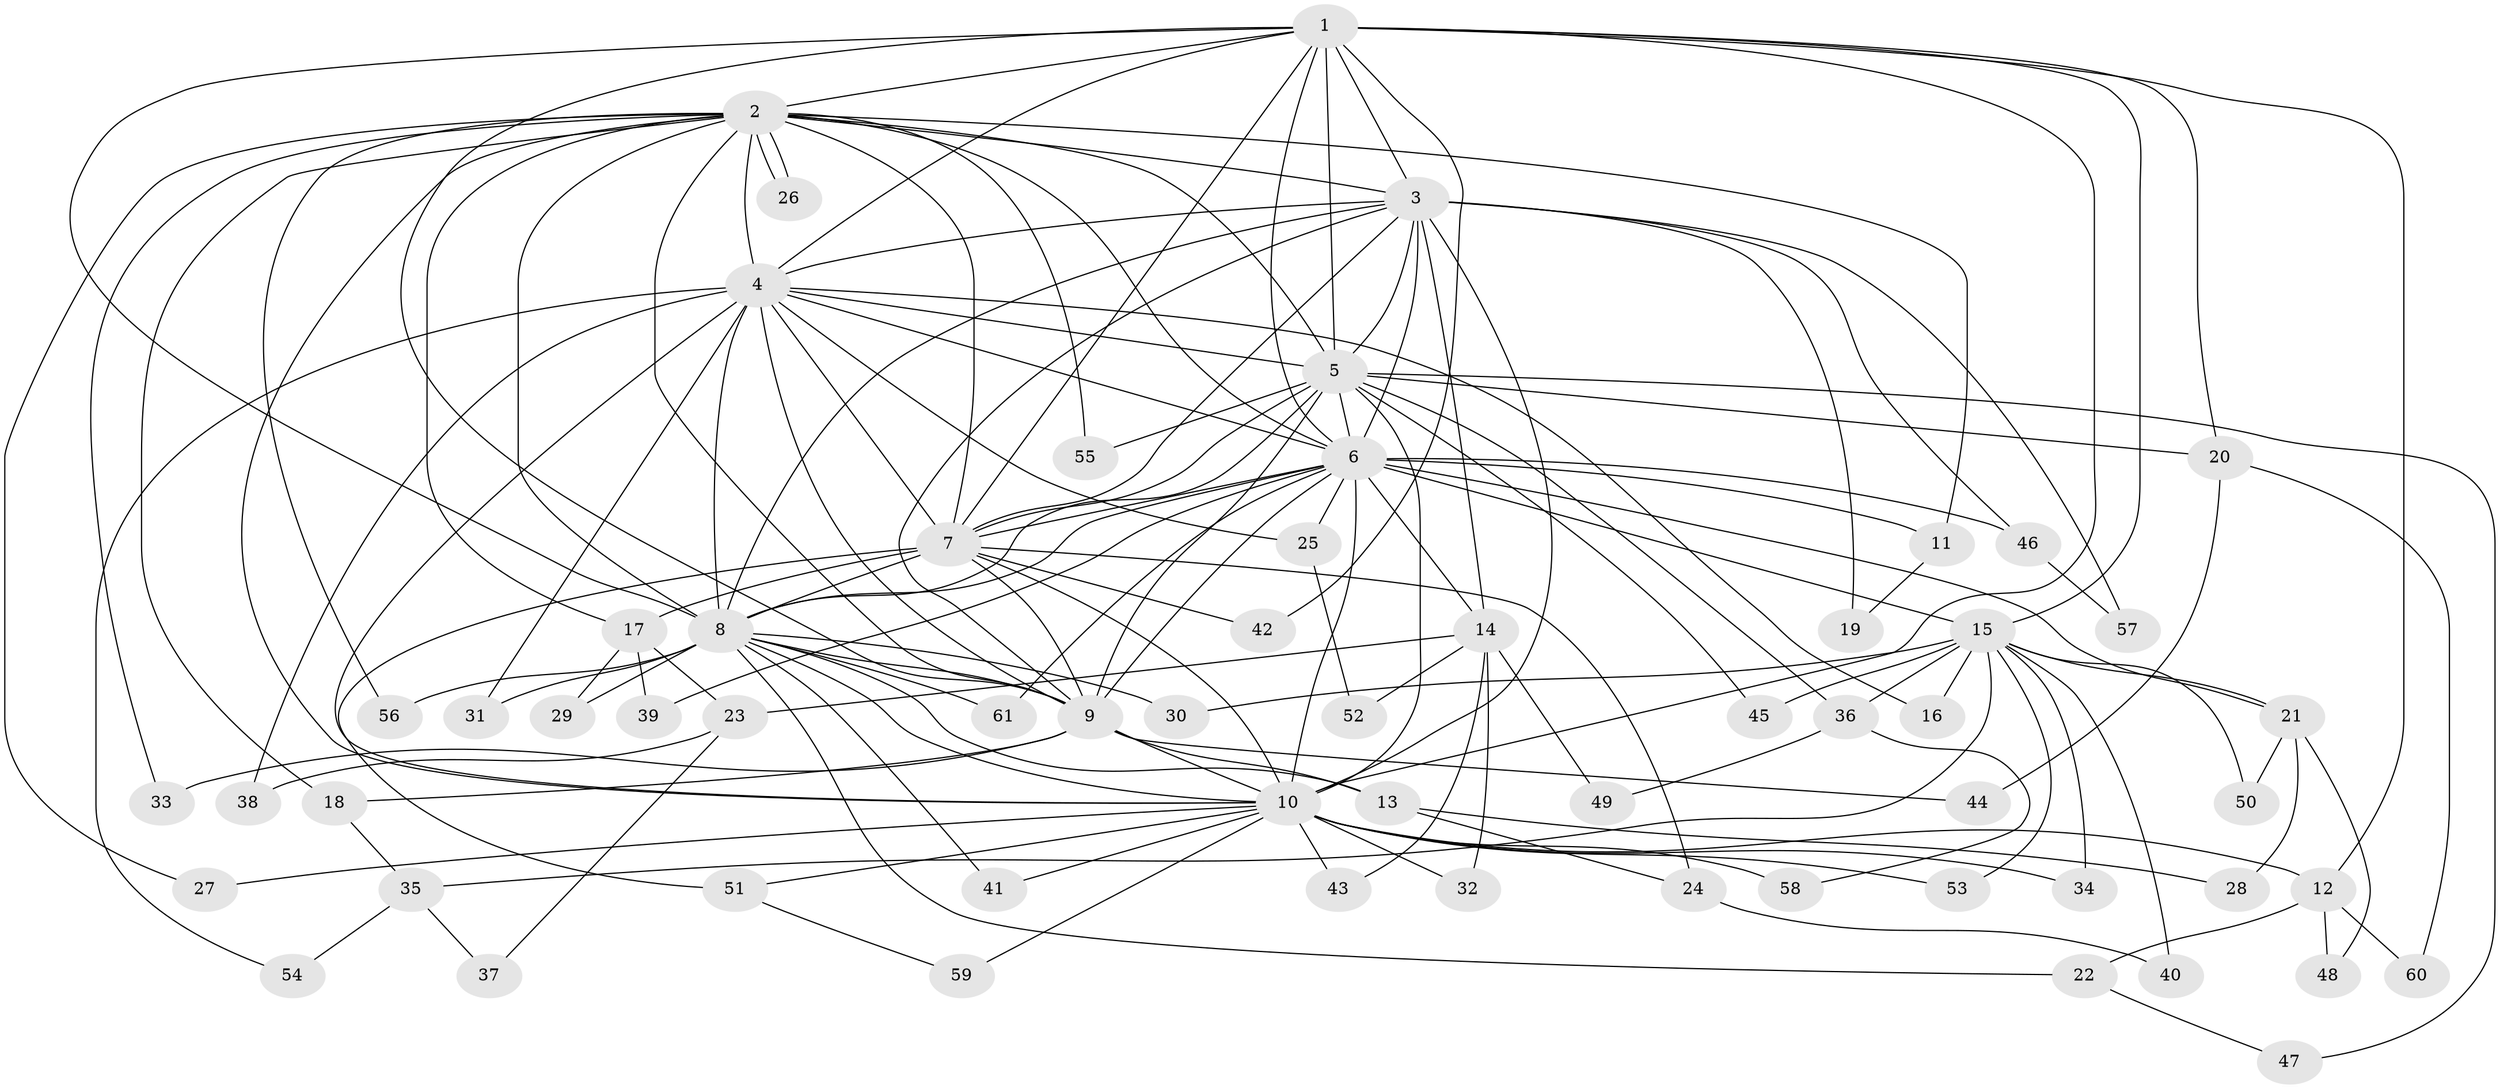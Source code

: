 // Generated by graph-tools (version 1.1) at 2025/11/02/27/25 16:11:02]
// undirected, 61 vertices, 147 edges
graph export_dot {
graph [start="1"]
  node [color=gray90,style=filled];
  1;
  2;
  3;
  4;
  5;
  6;
  7;
  8;
  9;
  10;
  11;
  12;
  13;
  14;
  15;
  16;
  17;
  18;
  19;
  20;
  21;
  22;
  23;
  24;
  25;
  26;
  27;
  28;
  29;
  30;
  31;
  32;
  33;
  34;
  35;
  36;
  37;
  38;
  39;
  40;
  41;
  42;
  43;
  44;
  45;
  46;
  47;
  48;
  49;
  50;
  51;
  52;
  53;
  54;
  55;
  56;
  57;
  58;
  59;
  60;
  61;
  1 -- 2;
  1 -- 3;
  1 -- 4;
  1 -- 5;
  1 -- 6;
  1 -- 7;
  1 -- 8;
  1 -- 9;
  1 -- 10;
  1 -- 12;
  1 -- 15;
  1 -- 20;
  1 -- 42;
  2 -- 3;
  2 -- 4;
  2 -- 5;
  2 -- 6;
  2 -- 7;
  2 -- 8;
  2 -- 9;
  2 -- 10;
  2 -- 11;
  2 -- 17;
  2 -- 18;
  2 -- 26;
  2 -- 26;
  2 -- 27;
  2 -- 33;
  2 -- 55;
  2 -- 56;
  3 -- 4;
  3 -- 5;
  3 -- 6;
  3 -- 7;
  3 -- 8;
  3 -- 9;
  3 -- 10;
  3 -- 14;
  3 -- 19;
  3 -- 46;
  3 -- 57;
  4 -- 5;
  4 -- 6;
  4 -- 7;
  4 -- 8;
  4 -- 9;
  4 -- 10;
  4 -- 16;
  4 -- 25;
  4 -- 31;
  4 -- 38;
  4 -- 54;
  5 -- 6;
  5 -- 7;
  5 -- 8;
  5 -- 9;
  5 -- 10;
  5 -- 20;
  5 -- 36;
  5 -- 45;
  5 -- 47;
  5 -- 55;
  6 -- 7;
  6 -- 8;
  6 -- 9;
  6 -- 10;
  6 -- 11;
  6 -- 14;
  6 -- 15;
  6 -- 21;
  6 -- 25;
  6 -- 39;
  6 -- 46;
  6 -- 61;
  7 -- 8;
  7 -- 9;
  7 -- 10;
  7 -- 17;
  7 -- 24;
  7 -- 42;
  7 -- 51;
  8 -- 9;
  8 -- 10;
  8 -- 13;
  8 -- 22;
  8 -- 29;
  8 -- 30;
  8 -- 31;
  8 -- 41;
  8 -- 56;
  8 -- 61;
  9 -- 10;
  9 -- 13;
  9 -- 18;
  9 -- 33;
  9 -- 44;
  10 -- 12;
  10 -- 27;
  10 -- 32;
  10 -- 34;
  10 -- 41;
  10 -- 43;
  10 -- 51;
  10 -- 53;
  10 -- 58;
  10 -- 59;
  11 -- 19;
  12 -- 22;
  12 -- 48;
  12 -- 60;
  13 -- 24;
  13 -- 28;
  14 -- 23;
  14 -- 32;
  14 -- 43;
  14 -- 49;
  14 -- 52;
  15 -- 16;
  15 -- 21;
  15 -- 30;
  15 -- 34;
  15 -- 35;
  15 -- 36;
  15 -- 40;
  15 -- 45;
  15 -- 50;
  15 -- 53;
  17 -- 23;
  17 -- 29;
  17 -- 39;
  18 -- 35;
  20 -- 44;
  20 -- 60;
  21 -- 28;
  21 -- 48;
  21 -- 50;
  22 -- 47;
  23 -- 37;
  23 -- 38;
  24 -- 40;
  25 -- 52;
  35 -- 37;
  35 -- 54;
  36 -- 49;
  36 -- 58;
  46 -- 57;
  51 -- 59;
}
